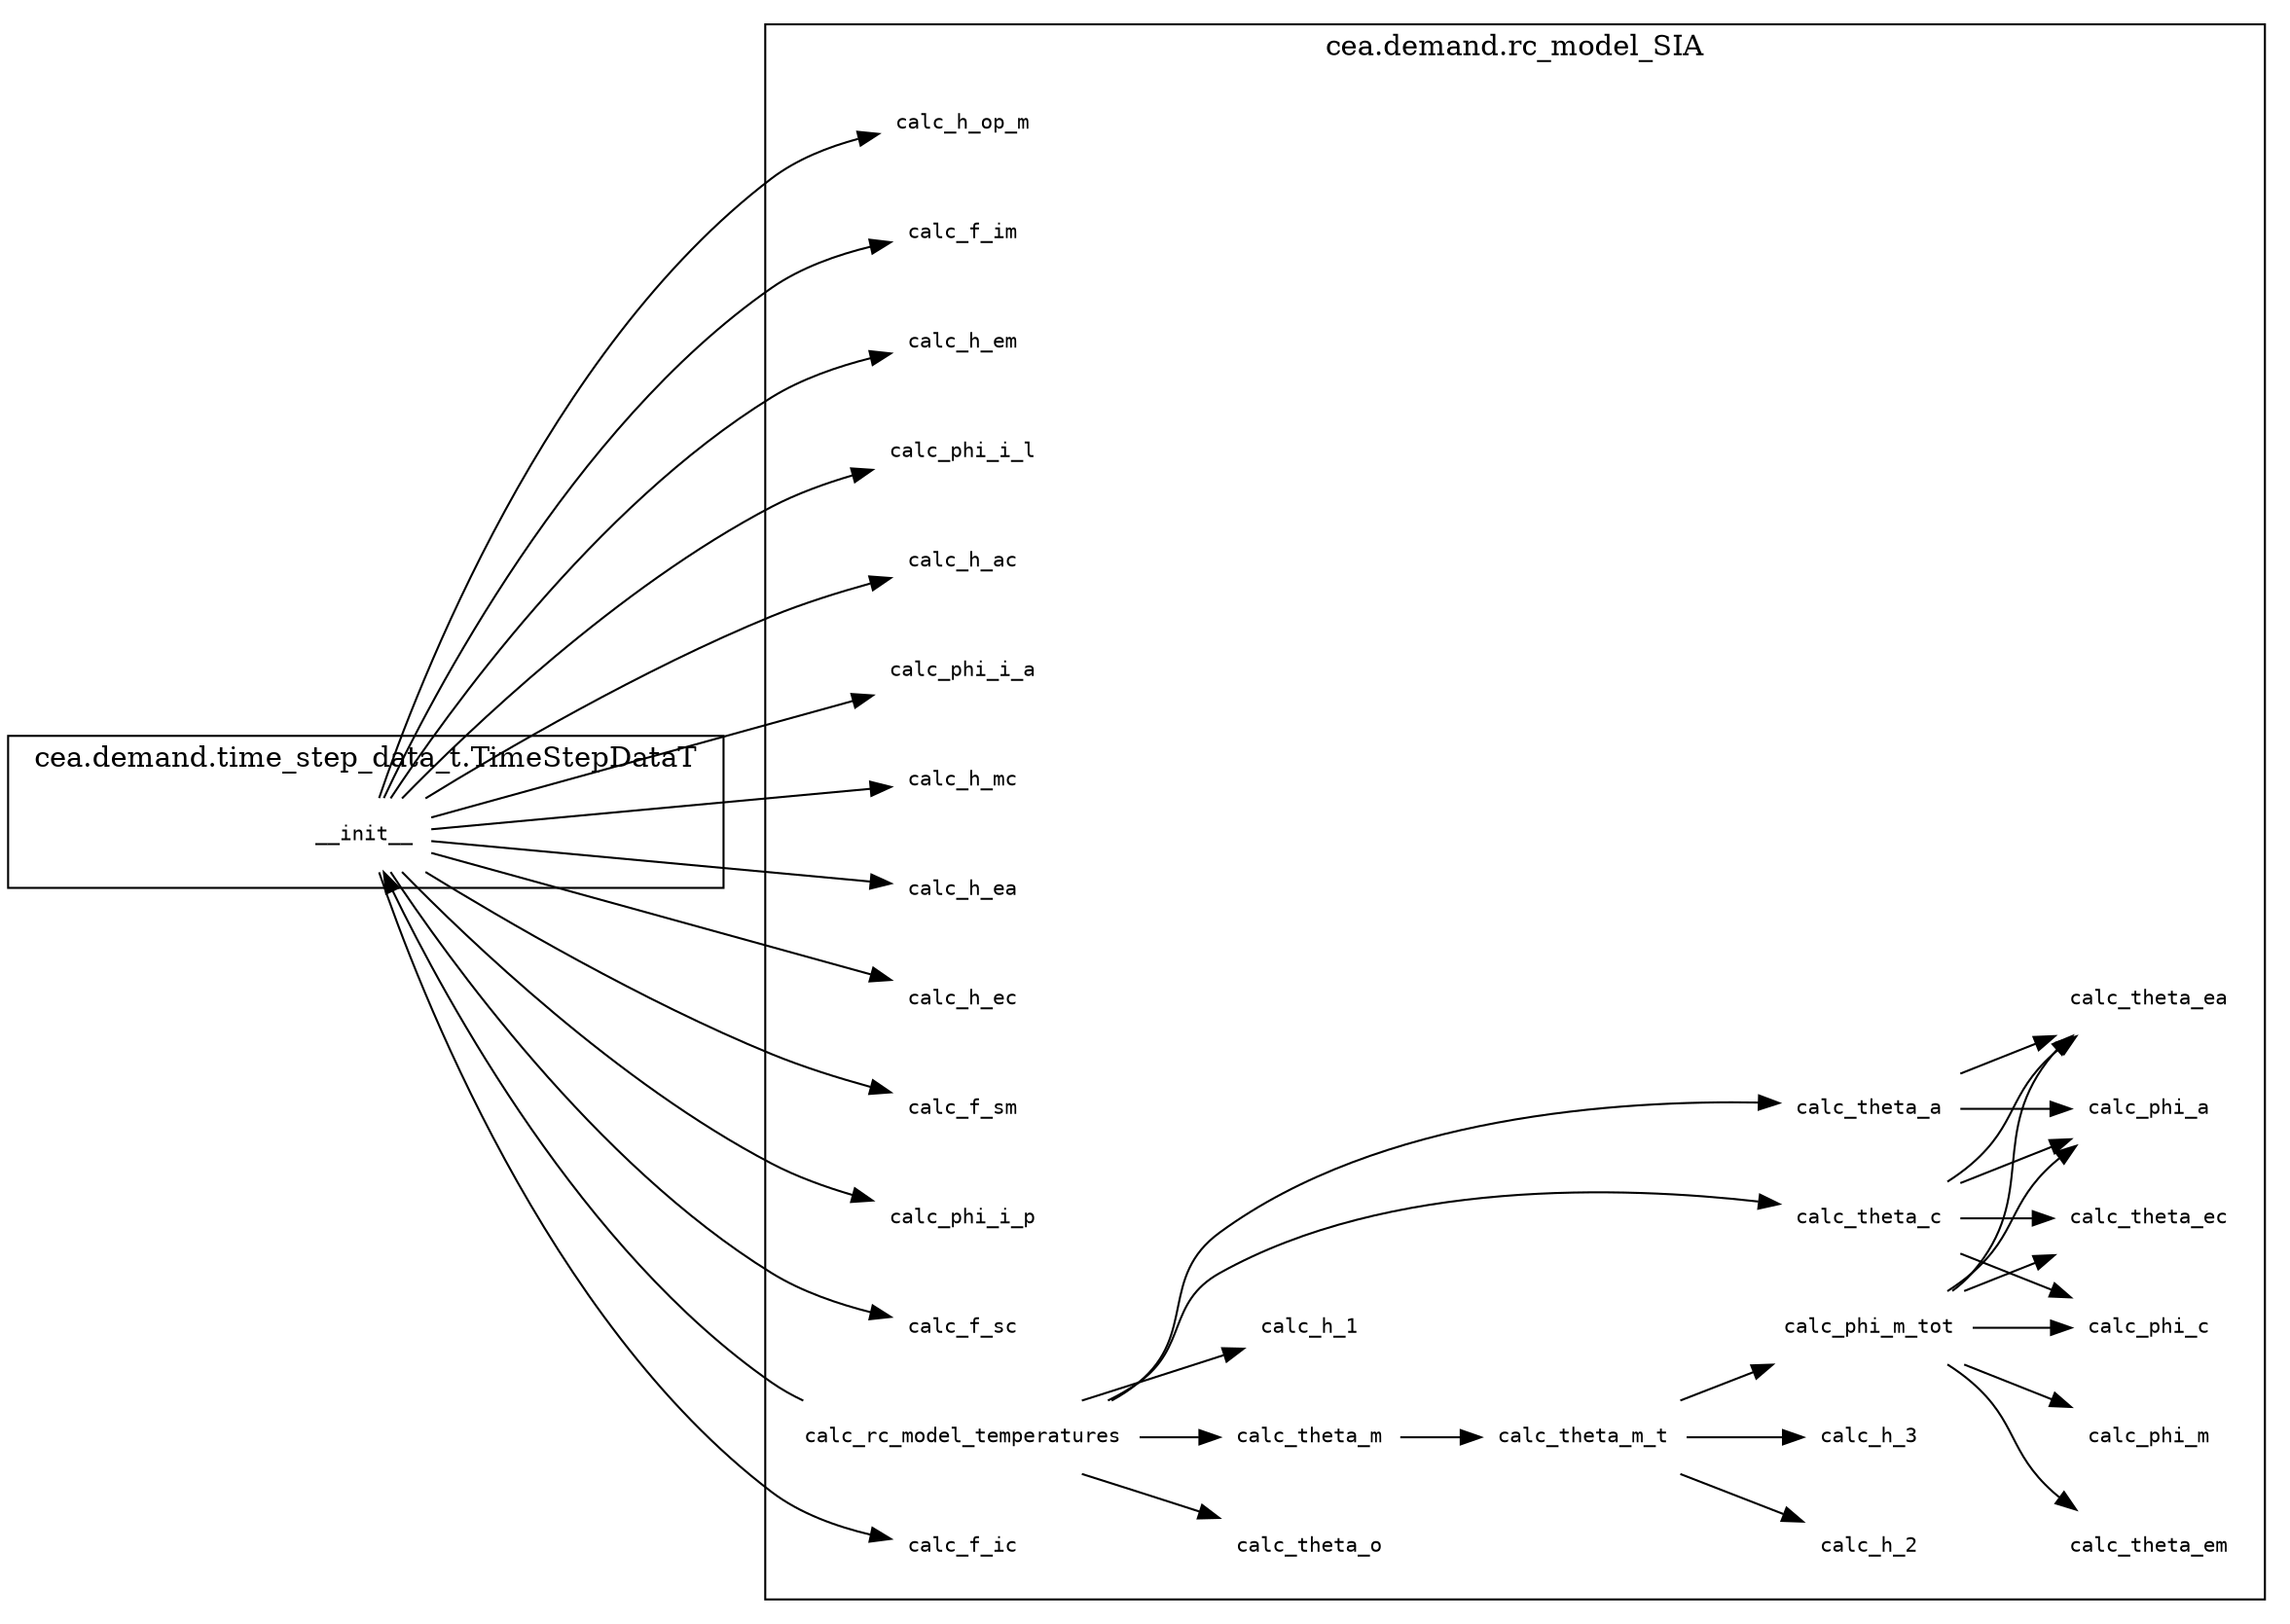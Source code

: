 digraph demand_function_graph {
  rankdir=LR;
  ratio=0.7072135785007072;
  edge[weight=1.2];
  node [shape=plaintext, ranksep=0.7, nodesep=0.7, fontsize=10, fontname=monospace, color=none];
  subgraph "cluster_cea.demand.time_step_data_t.TimeStepDataT" {
    "__init__";
    label="cea.demand.time_step_data_t.TimeStepDataT";
  }
  subgraph "cluster_cea.demand.rc_model_SIA" {
    "calc_h_op_m";
    "calc_phi_m_tot";
    "calc_theta_o";
    "calc_theta_m";
    "calc_h_2";
    "calc_h_3";
    "calc_h_1";
    "calc_phi_a";
    "calc_phi_c";
    "calc_theta_a";
    "calc_phi_m";
    "calc_theta_ea";
    "calc_f_im";
    "calc_theta_em";
    "calc_theta_c";
    "calc_theta_m_t";
    "calc_h_em";
    "calc_phi_i_l";
    "calc_h_ac";
    "calc_phi_i_a";
    "calc_h_mc";
    "calc_h_ea";
    "calc_h_ec";
    "calc_f_sm";
    "calc_phi_i_p";
    "calc_f_sc";
    "calc_rc_model_temperatures";
    "calc_f_ic";
    "calc_theta_ec";
    label="cea.demand.rc_model_SIA";
  }
  "calc_rc_model_temperatures" -> "__init__";
  "__init__" -> "calc_h_ec";
  "__init__" -> "calc_h_ac";
  "__init__" -> "calc_h_ea";
  "__init__" -> "calc_f_sc";
  "__init__" -> "calc_f_ic";
  "__init__" -> "calc_h_op_m";
  "__init__" -> "calc_h_mc";
  "__init__" -> "calc_h_em";
  "__init__" -> "calc_f_im";
  "__init__" -> "calc_f_sm";
  "__init__" -> "calc_phi_i_l";
  "__init__" -> "calc_phi_i_a";
  "__init__" -> "calc_phi_i_p";
  "calc_rc_model_temperatures" -> "calc_h_1";
  "calc_rc_model_temperatures" -> "calc_theta_m";
  "calc_theta_m" -> "calc_theta_m_t";
  "calc_theta_m_t" -> "calc_h_2";
  "calc_theta_m_t" -> "calc_h_3";
  "calc_theta_m_t" -> "calc_phi_m_tot";
  "calc_phi_m_tot" -> "calc_theta_em";
  "calc_phi_m_tot" -> "calc_theta_ec";
  "calc_phi_m_tot" -> "calc_theta_ea";
  "calc_phi_m_tot" -> "calc_phi_a";
  "calc_phi_m_tot" -> "calc_phi_c";
  "calc_phi_m_tot" -> "calc_phi_m";
  "calc_rc_model_temperatures" -> "calc_theta_c";
  "calc_theta_c" -> "calc_phi_c";
  "calc_theta_c" -> "calc_theta_ec";
  "calc_theta_c" -> "calc_phi_a";
  "calc_theta_c" -> "calc_theta_ea";
  "calc_rc_model_temperatures" -> "calc_theta_a";
  "calc_theta_a" -> "calc_theta_ea";
  "calc_theta_a" -> "calc_phi_a";
  "calc_rc_model_temperatures" -> "calc_theta_o";
}
